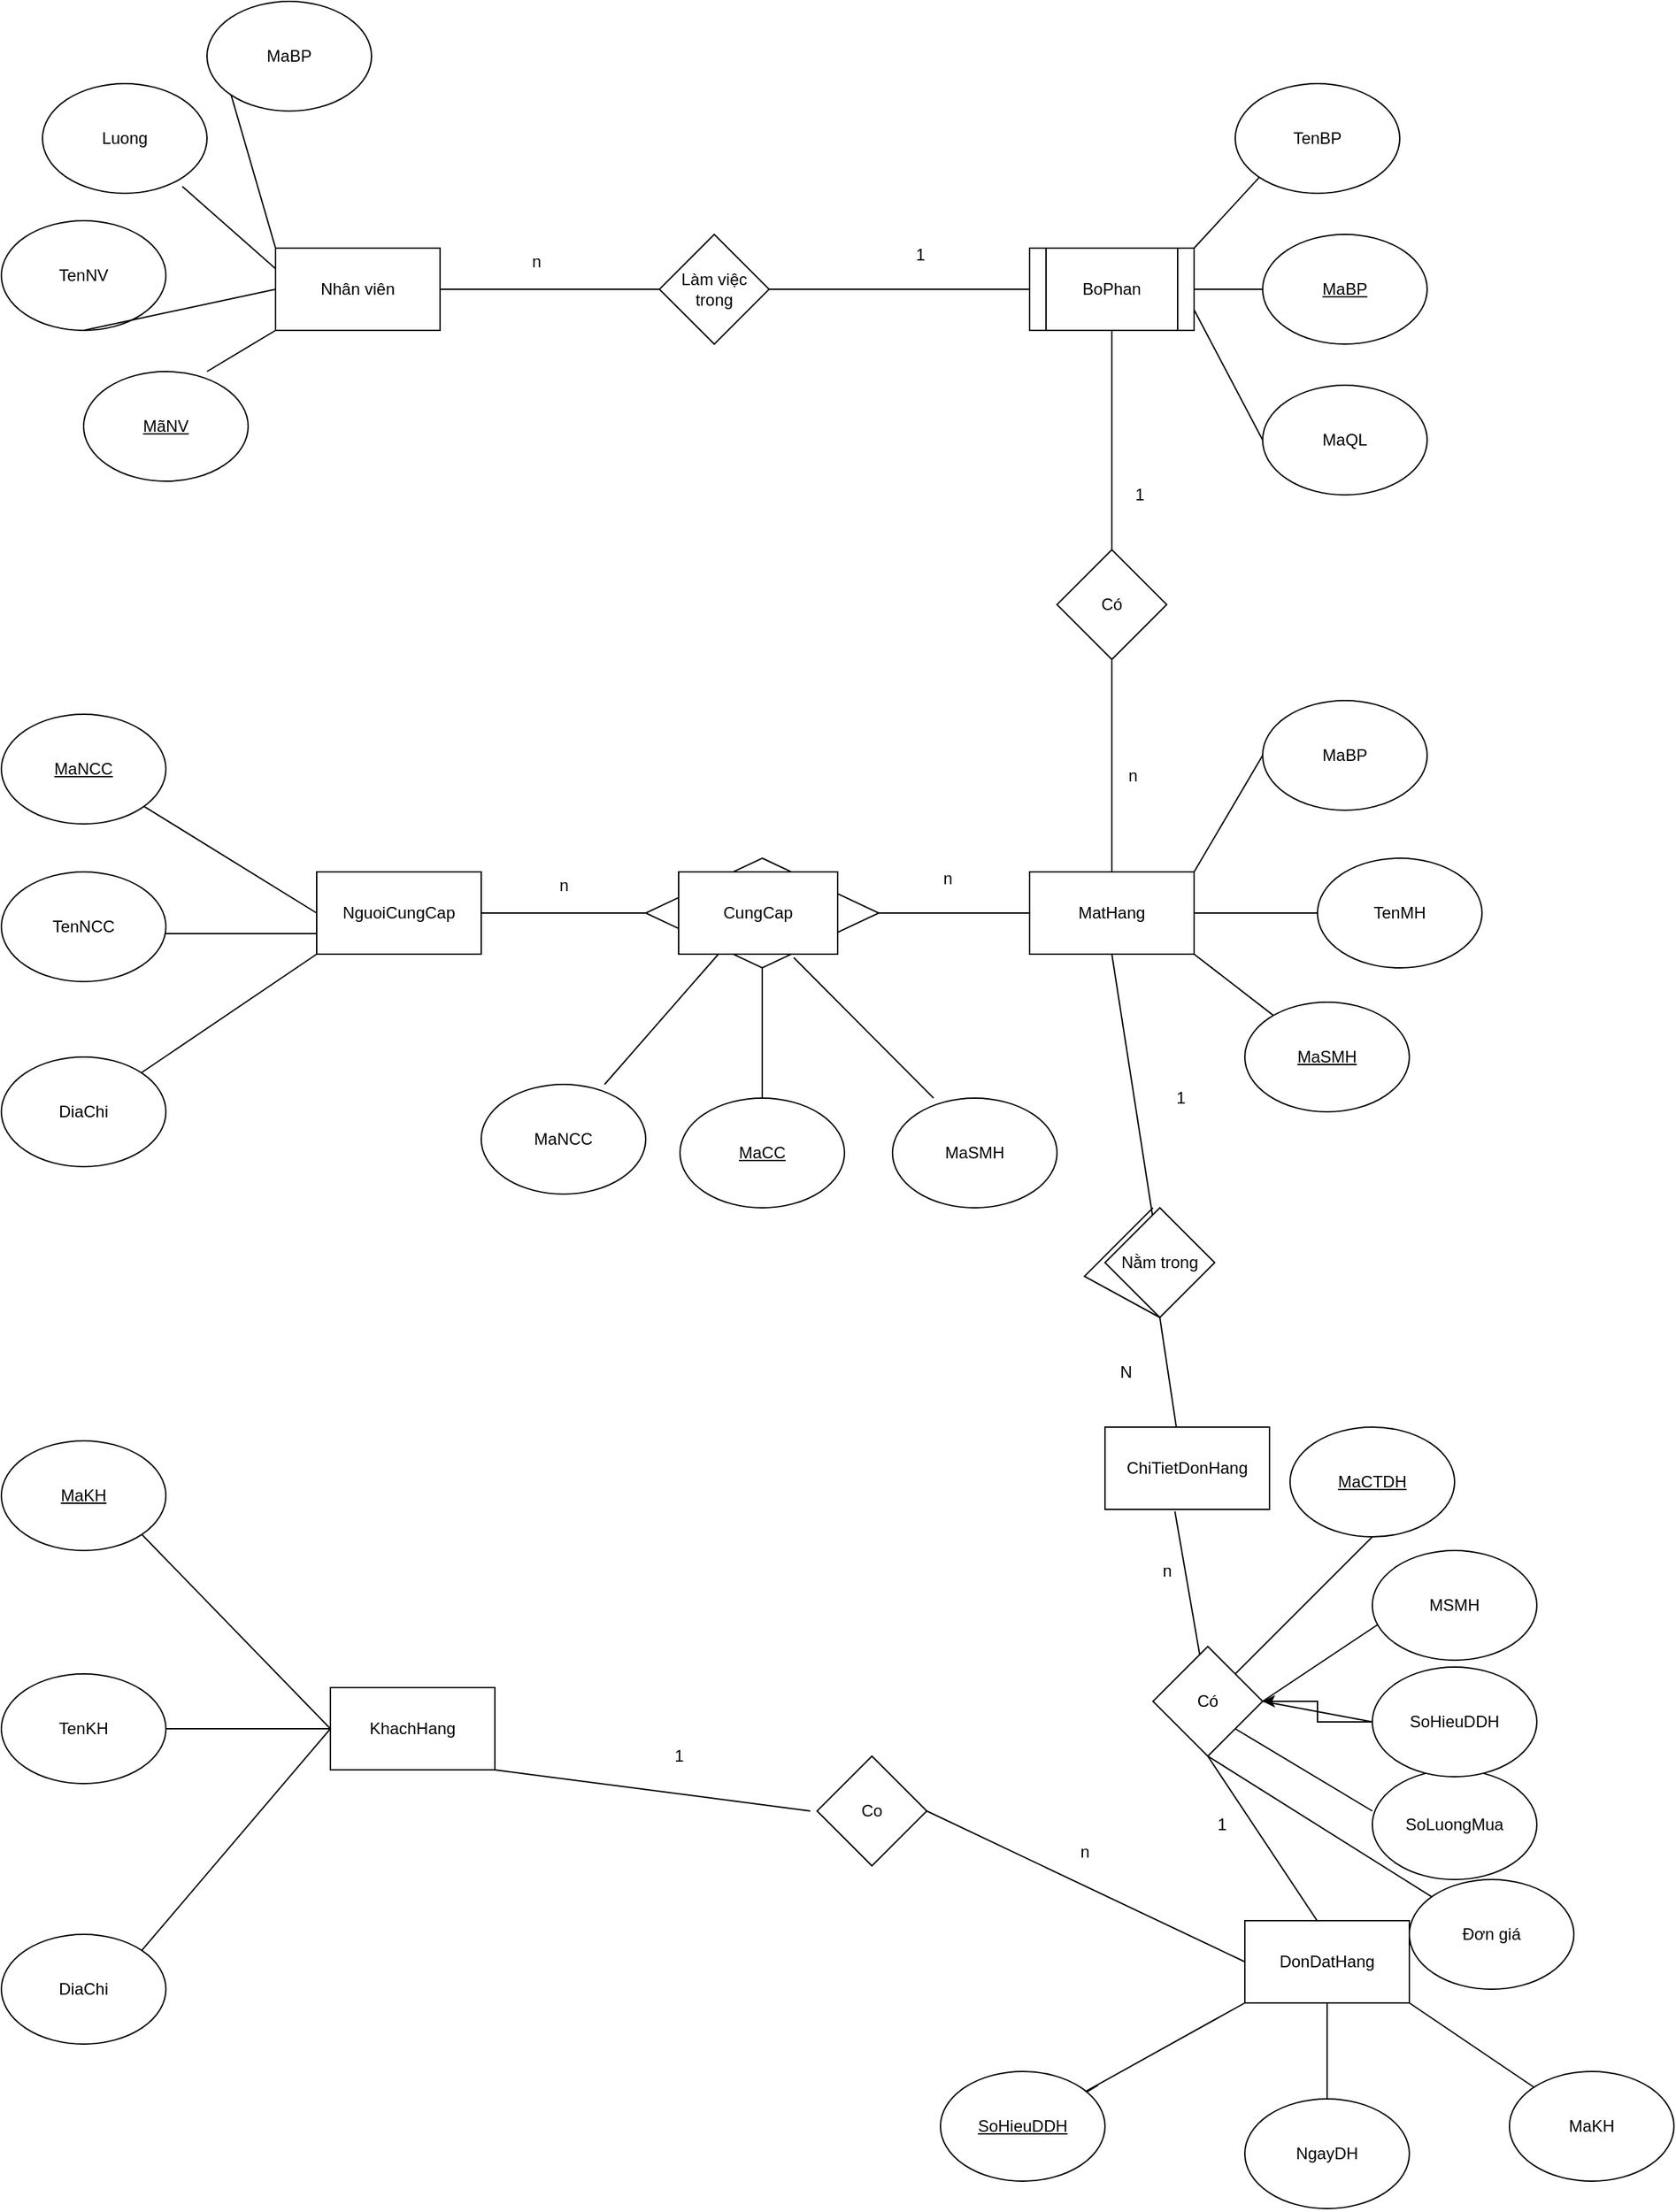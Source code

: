 <mxfile version="20.4.1" type="github">
  <diagram id="KJnayV7ZM33Jfx6mqHIE" name="Page-1">
    <mxGraphModel dx="2133" dy="2033" grid="1" gridSize="10" guides="1" tooltips="1" connect="1" arrows="1" fold="1" page="1" pageScale="1" pageWidth="827" pageHeight="1169" math="0" shadow="0">
      <root>
        <mxCell id="0" />
        <mxCell id="1" parent="0" />
        <mxCell id="iLdHwuGYIfyq-GvQSIh--1" value="Nhân viên" style="rounded=0;whiteSpace=wrap;html=1;" vertex="1" parent="1">
          <mxGeometry x="120" y="100" width="120" height="60" as="geometry" />
        </mxCell>
        <mxCell id="iLdHwuGYIfyq-GvQSIh--2" value="" style="endArrow=none;html=1;rounded=0;entryX=0;entryY=1;entryDx=0;entryDy=0;" edge="1" parent="1" target="iLdHwuGYIfyq-GvQSIh--1">
          <mxGeometry width="50" height="50" relative="1" as="geometry">
            <mxPoint x="70" y="190" as="sourcePoint" />
            <mxPoint x="440" y="210" as="targetPoint" />
            <Array as="points">
              <mxPoint x="70" y="190" />
            </Array>
          </mxGeometry>
        </mxCell>
        <mxCell id="iLdHwuGYIfyq-GvQSIh--3" value="&lt;u&gt;MãNV&lt;/u&gt;" style="ellipse;whiteSpace=wrap;html=1;" vertex="1" parent="1">
          <mxGeometry x="-20" y="190" width="120" height="80" as="geometry" />
        </mxCell>
        <mxCell id="iLdHwuGYIfyq-GvQSIh--4" value="TenNV" style="ellipse;whiteSpace=wrap;html=1;" vertex="1" parent="1">
          <mxGeometry x="-80" y="80" width="120" height="80" as="geometry" />
        </mxCell>
        <mxCell id="iLdHwuGYIfyq-GvQSIh--5" value="" style="endArrow=none;html=1;rounded=0;entryX=0;entryY=0.5;entryDx=0;entryDy=0;exitX=0.5;exitY=1;exitDx=0;exitDy=0;" edge="1" parent="1" source="iLdHwuGYIfyq-GvQSIh--4" target="iLdHwuGYIfyq-GvQSIh--1">
          <mxGeometry width="50" height="50" relative="1" as="geometry">
            <mxPoint x="410" y="260" as="sourcePoint" />
            <mxPoint x="460" y="210" as="targetPoint" />
          </mxGeometry>
        </mxCell>
        <mxCell id="iLdHwuGYIfyq-GvQSIh--6" value="Luong" style="ellipse;whiteSpace=wrap;html=1;" vertex="1" parent="1">
          <mxGeometry x="-50" y="-20" width="120" height="80" as="geometry" />
        </mxCell>
        <mxCell id="iLdHwuGYIfyq-GvQSIh--7" value="" style="endArrow=none;html=1;rounded=0;exitX=0;exitY=0.25;exitDx=0;exitDy=0;entryX=0.85;entryY=0.938;entryDx=0;entryDy=0;entryPerimeter=0;" edge="1" parent="1" source="iLdHwuGYIfyq-GvQSIh--1" target="iLdHwuGYIfyq-GvQSIh--6">
          <mxGeometry width="50" height="50" relative="1" as="geometry">
            <mxPoint x="520" y="230" as="sourcePoint" />
            <mxPoint x="570" y="180" as="targetPoint" />
          </mxGeometry>
        </mxCell>
        <mxCell id="iLdHwuGYIfyq-GvQSIh--8" value="MaBP" style="ellipse;whiteSpace=wrap;html=1;" vertex="1" parent="1">
          <mxGeometry x="70" y="-80" width="120" height="80" as="geometry" />
        </mxCell>
        <mxCell id="iLdHwuGYIfyq-GvQSIh--9" value="" style="endArrow=none;html=1;rounded=0;entryX=0;entryY=0;entryDx=0;entryDy=0;exitX=0;exitY=1;exitDx=0;exitDy=0;" edge="1" parent="1" source="iLdHwuGYIfyq-GvQSIh--8" target="iLdHwuGYIfyq-GvQSIh--1">
          <mxGeometry width="50" height="50" relative="1" as="geometry">
            <mxPoint x="520" y="230" as="sourcePoint" />
            <mxPoint x="570" y="180" as="targetPoint" />
          </mxGeometry>
        </mxCell>
        <mxCell id="iLdHwuGYIfyq-GvQSIh--10" value="Làm việc trong" style="rhombus;whiteSpace=wrap;html=1;" vertex="1" parent="1">
          <mxGeometry x="400" y="90" width="80" height="80" as="geometry" />
        </mxCell>
        <mxCell id="iLdHwuGYIfyq-GvQSIh--11" value="" style="endArrow=none;html=1;rounded=0;exitX=1;exitY=0.5;exitDx=0;exitDy=0;" edge="1" parent="1" source="iLdHwuGYIfyq-GvQSIh--1" target="iLdHwuGYIfyq-GvQSIh--10">
          <mxGeometry width="50" height="50" relative="1" as="geometry">
            <mxPoint x="520" y="230" as="sourcePoint" />
            <mxPoint x="570" y="180" as="targetPoint" />
          </mxGeometry>
        </mxCell>
        <mxCell id="iLdHwuGYIfyq-GvQSIh--12" value="n" style="text;html=1;resizable=0;autosize=1;align=center;verticalAlign=middle;points=[];fillColor=none;strokeColor=none;rounded=0;" vertex="1" parent="1">
          <mxGeometry x="295" y="95" width="30" height="30" as="geometry" />
        </mxCell>
        <mxCell id="iLdHwuGYIfyq-GvQSIh--13" value="" style="endArrow=none;html=1;rounded=0;exitX=1;exitY=0.5;exitDx=0;exitDy=0;" edge="1" parent="1" source="iLdHwuGYIfyq-GvQSIh--10">
          <mxGeometry width="50" height="50" relative="1" as="geometry">
            <mxPoint x="510" y="220" as="sourcePoint" />
            <mxPoint x="670" y="130" as="targetPoint" />
          </mxGeometry>
        </mxCell>
        <mxCell id="iLdHwuGYIfyq-GvQSIh--15" value="BoPhan" style="shape=process;whiteSpace=wrap;html=1;backgroundOutline=1;" vertex="1" parent="1">
          <mxGeometry x="670" y="100" width="120" height="60" as="geometry" />
        </mxCell>
        <mxCell id="iLdHwuGYIfyq-GvQSIh--16" value="1" style="text;html=1;resizable=0;autosize=1;align=center;verticalAlign=middle;points=[];fillColor=none;strokeColor=none;rounded=0;" vertex="1" parent="1">
          <mxGeometry x="575" y="90" width="30" height="30" as="geometry" />
        </mxCell>
        <mxCell id="iLdHwuGYIfyq-GvQSIh--17" value="MaQL" style="ellipse;whiteSpace=wrap;html=1;" vertex="1" parent="1">
          <mxGeometry x="840" y="200" width="120" height="80" as="geometry" />
        </mxCell>
        <mxCell id="iLdHwuGYIfyq-GvQSIh--18" value="&lt;u&gt;MaBP&lt;/u&gt;" style="ellipse;whiteSpace=wrap;html=1;" vertex="1" parent="1">
          <mxGeometry x="840" y="90" width="120" height="80" as="geometry" />
        </mxCell>
        <mxCell id="iLdHwuGYIfyq-GvQSIh--19" value="TenBP" style="ellipse;whiteSpace=wrap;html=1;" vertex="1" parent="1">
          <mxGeometry x="820" y="-20" width="120" height="80" as="geometry" />
        </mxCell>
        <mxCell id="iLdHwuGYIfyq-GvQSIh--20" value="" style="endArrow=none;html=1;rounded=0;exitX=1;exitY=0;exitDx=0;exitDy=0;entryX=0;entryY=1;entryDx=0;entryDy=0;" edge="1" parent="1" source="iLdHwuGYIfyq-GvQSIh--15" target="iLdHwuGYIfyq-GvQSIh--19">
          <mxGeometry width="50" height="50" relative="1" as="geometry">
            <mxPoint x="600" y="40" as="sourcePoint" />
            <mxPoint x="650" y="-10" as="targetPoint" />
          </mxGeometry>
        </mxCell>
        <mxCell id="iLdHwuGYIfyq-GvQSIh--21" value="" style="endArrow=none;html=1;rounded=0;exitX=1;exitY=0.5;exitDx=0;exitDy=0;entryX=0;entryY=0.5;entryDx=0;entryDy=0;" edge="1" parent="1" source="iLdHwuGYIfyq-GvQSIh--15" target="iLdHwuGYIfyq-GvQSIh--18">
          <mxGeometry width="50" height="50" relative="1" as="geometry">
            <mxPoint x="600" y="40" as="sourcePoint" />
            <mxPoint x="650" y="-10" as="targetPoint" />
          </mxGeometry>
        </mxCell>
        <mxCell id="iLdHwuGYIfyq-GvQSIh--22" value="" style="endArrow=none;html=1;rounded=0;exitX=1;exitY=0.75;exitDx=0;exitDy=0;entryX=0;entryY=0.5;entryDx=0;entryDy=0;" edge="1" parent="1" source="iLdHwuGYIfyq-GvQSIh--15" target="iLdHwuGYIfyq-GvQSIh--17">
          <mxGeometry width="50" height="50" relative="1" as="geometry">
            <mxPoint x="600" y="40" as="sourcePoint" />
            <mxPoint x="650" y="-10" as="targetPoint" />
          </mxGeometry>
        </mxCell>
        <mxCell id="iLdHwuGYIfyq-GvQSIh--23" value="" style="endArrow=none;html=1;rounded=0;entryX=0.5;entryY=1;entryDx=0;entryDy=0;" edge="1" parent="1" target="iLdHwuGYIfyq-GvQSIh--15">
          <mxGeometry width="50" height="50" relative="1" as="geometry">
            <mxPoint x="730" y="320" as="sourcePoint" />
            <mxPoint x="460" y="190" as="targetPoint" />
          </mxGeometry>
        </mxCell>
        <mxCell id="iLdHwuGYIfyq-GvQSIh--24" value="Có" style="rhombus;whiteSpace=wrap;html=1;" vertex="1" parent="1">
          <mxGeometry x="690" y="320" width="80" height="80" as="geometry" />
        </mxCell>
        <mxCell id="iLdHwuGYIfyq-GvQSIh--25" value="" style="endArrow=none;html=1;rounded=0;exitX=0.5;exitY=1;exitDx=0;exitDy=0;" edge="1" parent="1" source="iLdHwuGYIfyq-GvQSIh--24">
          <mxGeometry width="50" height="50" relative="1" as="geometry">
            <mxPoint x="410" y="240" as="sourcePoint" />
            <mxPoint x="730" y="560" as="targetPoint" />
          </mxGeometry>
        </mxCell>
        <mxCell id="iLdHwuGYIfyq-GvQSIh--26" value="Mat hang" style="shape=process;whiteSpace=wrap;html=1;backgroundOutline=1;" vertex="1" parent="1">
          <mxGeometry x="670" y="555" width="120" height="60" as="geometry" />
        </mxCell>
        <mxCell id="iLdHwuGYIfyq-GvQSIh--27" value="MatHang" style="rounded=0;whiteSpace=wrap;html=1;" vertex="1" parent="1">
          <mxGeometry x="670" y="555" width="120" height="60" as="geometry" />
        </mxCell>
        <mxCell id="iLdHwuGYIfyq-GvQSIh--28" value="n" style="text;html=1;resizable=0;autosize=1;align=center;verticalAlign=middle;points=[];fillColor=none;strokeColor=none;rounded=0;" vertex="1" parent="1">
          <mxGeometry x="730" y="470" width="30" height="30" as="geometry" />
        </mxCell>
        <mxCell id="iLdHwuGYIfyq-GvQSIh--29" value="1" style="text;html=1;resizable=0;autosize=1;align=center;verticalAlign=middle;points=[];fillColor=none;strokeColor=none;rounded=0;" vertex="1" parent="1">
          <mxGeometry x="735" y="265" width="30" height="30" as="geometry" />
        </mxCell>
        <mxCell id="iLdHwuGYIfyq-GvQSIh--30" value="" style="endArrow=none;html=1;rounded=0;exitX=1;exitY=0;exitDx=0;exitDy=0;" edge="1" parent="1" source="iLdHwuGYIfyq-GvQSIh--27">
          <mxGeometry width="50" height="50" relative="1" as="geometry">
            <mxPoint x="410" y="380" as="sourcePoint" />
            <mxPoint x="840" y="470" as="targetPoint" />
          </mxGeometry>
        </mxCell>
        <mxCell id="iLdHwuGYIfyq-GvQSIh--31" value="" style="endArrow=none;html=1;rounded=0;exitX=1;exitY=0.5;exitDx=0;exitDy=0;" edge="1" parent="1" source="iLdHwuGYIfyq-GvQSIh--27">
          <mxGeometry width="50" height="50" relative="1" as="geometry">
            <mxPoint x="410" y="380" as="sourcePoint" />
            <mxPoint x="880" y="585" as="targetPoint" />
          </mxGeometry>
        </mxCell>
        <mxCell id="iLdHwuGYIfyq-GvQSIh--32" value="" style="endArrow=none;html=1;rounded=0;exitX=1;exitY=1;exitDx=0;exitDy=0;" edge="1" parent="1" source="iLdHwuGYIfyq-GvQSIh--27" target="iLdHwuGYIfyq-GvQSIh--33">
          <mxGeometry width="50" height="50" relative="1" as="geometry">
            <mxPoint x="410" y="380" as="sourcePoint" />
            <mxPoint x="840" y="680" as="targetPoint" />
          </mxGeometry>
        </mxCell>
        <mxCell id="iLdHwuGYIfyq-GvQSIh--33" value="&lt;u&gt;MaSMH&lt;/u&gt;" style="ellipse;whiteSpace=wrap;html=1;" vertex="1" parent="1">
          <mxGeometry x="827" y="650" width="120" height="80" as="geometry" />
        </mxCell>
        <mxCell id="iLdHwuGYIfyq-GvQSIh--34" value="TenMH" style="ellipse;whiteSpace=wrap;html=1;" vertex="1" parent="1">
          <mxGeometry x="880" y="545" width="120" height="80" as="geometry" />
        </mxCell>
        <mxCell id="iLdHwuGYIfyq-GvQSIh--35" value="MaBP" style="ellipse;whiteSpace=wrap;html=1;" vertex="1" parent="1">
          <mxGeometry x="840" y="430" width="120" height="80" as="geometry" />
        </mxCell>
        <mxCell id="iLdHwuGYIfyq-GvQSIh--36" value="" style="rhombus;whiteSpace=wrap;html=1;" vertex="1" parent="1">
          <mxGeometry x="390" y="545" width="170" height="80" as="geometry" />
        </mxCell>
        <mxCell id="iLdHwuGYIfyq-GvQSIh--37" value="CungCap" style="rounded=0;whiteSpace=wrap;html=1;" vertex="1" parent="1">
          <mxGeometry x="414" y="555" width="116" height="60" as="geometry" />
        </mxCell>
        <mxCell id="iLdHwuGYIfyq-GvQSIh--38" value="" style="endArrow=none;html=1;rounded=0;exitX=0;exitY=0.5;exitDx=0;exitDy=0;entryX=1;entryY=0.5;entryDx=0;entryDy=0;" edge="1" parent="1" source="iLdHwuGYIfyq-GvQSIh--27" target="iLdHwuGYIfyq-GvQSIh--36">
          <mxGeometry width="50" height="50" relative="1" as="geometry">
            <mxPoint x="410" y="500" as="sourcePoint" />
            <mxPoint x="460" y="450" as="targetPoint" />
          </mxGeometry>
        </mxCell>
        <mxCell id="iLdHwuGYIfyq-GvQSIh--39" value="" style="endArrow=none;html=1;rounded=0;exitX=0;exitY=0.5;exitDx=0;exitDy=0;" edge="1" parent="1" source="iLdHwuGYIfyq-GvQSIh--36" target="iLdHwuGYIfyq-GvQSIh--40">
          <mxGeometry width="50" height="50" relative="1" as="geometry">
            <mxPoint x="410" y="500" as="sourcePoint" />
            <mxPoint x="250" y="585" as="targetPoint" />
          </mxGeometry>
        </mxCell>
        <mxCell id="iLdHwuGYIfyq-GvQSIh--40" value="NguoiCungCap" style="rounded=0;whiteSpace=wrap;html=1;" vertex="1" parent="1">
          <mxGeometry x="150" y="555" width="120" height="60" as="geometry" />
        </mxCell>
        <mxCell id="iLdHwuGYIfyq-GvQSIh--41" value="n" style="text;html=1;resizable=0;autosize=1;align=center;verticalAlign=middle;points=[];fillColor=none;strokeColor=none;rounded=0;" vertex="1" parent="1">
          <mxGeometry x="315" y="550" width="30" height="30" as="geometry" />
        </mxCell>
        <mxCell id="iLdHwuGYIfyq-GvQSIh--42" value="n" style="text;html=1;resizable=0;autosize=1;align=center;verticalAlign=middle;points=[];fillColor=none;strokeColor=none;rounded=0;" vertex="1" parent="1">
          <mxGeometry x="595" y="545" width="30" height="30" as="geometry" />
        </mxCell>
        <mxCell id="iLdHwuGYIfyq-GvQSIh--43" value="" style="endArrow=none;html=1;rounded=0;exitX=0;exitY=0.75;exitDx=0;exitDy=0;" edge="1" parent="1" source="iLdHwuGYIfyq-GvQSIh--40">
          <mxGeometry width="50" height="50" relative="1" as="geometry">
            <mxPoint x="410" y="490" as="sourcePoint" />
            <mxPoint x="40" y="600" as="targetPoint" />
          </mxGeometry>
        </mxCell>
        <mxCell id="iLdHwuGYIfyq-GvQSIh--44" value="" style="endArrow=none;html=1;rounded=0;exitX=0;exitY=0.5;exitDx=0;exitDy=0;" edge="1" parent="1" source="iLdHwuGYIfyq-GvQSIh--40" target="iLdHwuGYIfyq-GvQSIh--45">
          <mxGeometry width="50" height="50" relative="1" as="geometry">
            <mxPoint x="410" y="490" as="sourcePoint" />
            <mxPoint x="40" y="510" as="targetPoint" />
          </mxGeometry>
        </mxCell>
        <mxCell id="iLdHwuGYIfyq-GvQSIh--45" value="&lt;u&gt;MaNCC&lt;/u&gt;" style="ellipse;whiteSpace=wrap;html=1;" vertex="1" parent="1">
          <mxGeometry x="-80" y="440" width="120" height="80" as="geometry" />
        </mxCell>
        <mxCell id="iLdHwuGYIfyq-GvQSIh--46" value="TenNCC" style="ellipse;whiteSpace=wrap;html=1;" vertex="1" parent="1">
          <mxGeometry x="-80" y="555" width="120" height="80" as="geometry" />
        </mxCell>
        <mxCell id="iLdHwuGYIfyq-GvQSIh--47" value="DiaChi" style="ellipse;whiteSpace=wrap;html=1;" vertex="1" parent="1">
          <mxGeometry x="-80" y="690" width="120" height="80" as="geometry" />
        </mxCell>
        <mxCell id="iLdHwuGYIfyq-GvQSIh--48" value="" style="endArrow=none;html=1;rounded=0;exitX=0;exitY=1;exitDx=0;exitDy=0;" edge="1" parent="1" source="iLdHwuGYIfyq-GvQSIh--40" target="iLdHwuGYIfyq-GvQSIh--47">
          <mxGeometry width="50" height="50" relative="1" as="geometry">
            <mxPoint x="410" y="490" as="sourcePoint" />
            <mxPoint x="460" y="440" as="targetPoint" />
          </mxGeometry>
        </mxCell>
        <mxCell id="iLdHwuGYIfyq-GvQSIh--49" value="" style="endArrow=none;html=1;rounded=0;entryX=0.25;entryY=1;entryDx=0;entryDy=0;" edge="1" parent="1" target="iLdHwuGYIfyq-GvQSIh--37">
          <mxGeometry width="50" height="50" relative="1" as="geometry">
            <mxPoint x="360" y="710" as="sourcePoint" />
            <mxPoint x="460" y="580" as="targetPoint" />
          </mxGeometry>
        </mxCell>
        <mxCell id="iLdHwuGYIfyq-GvQSIh--50" value="" style="endArrow=none;html=1;rounded=0;exitX=0.5;exitY=1;exitDx=0;exitDy=0;" edge="1" parent="1" source="iLdHwuGYIfyq-GvQSIh--36">
          <mxGeometry width="50" height="50" relative="1" as="geometry">
            <mxPoint x="410" y="630" as="sourcePoint" />
            <mxPoint x="475" y="720" as="targetPoint" />
          </mxGeometry>
        </mxCell>
        <mxCell id="iLdHwuGYIfyq-GvQSIh--51" value="" style="endArrow=none;html=1;rounded=0;entryX=0.635;entryY=0.906;entryDx=0;entryDy=0;entryPerimeter=0;" edge="1" parent="1" target="iLdHwuGYIfyq-GvQSIh--36">
          <mxGeometry width="50" height="50" relative="1" as="geometry">
            <mxPoint x="600" y="720" as="sourcePoint" />
            <mxPoint x="560" y="660" as="targetPoint" />
          </mxGeometry>
        </mxCell>
        <mxCell id="iLdHwuGYIfyq-GvQSIh--52" value="MaNCC" style="ellipse;whiteSpace=wrap;html=1;" vertex="1" parent="1">
          <mxGeometry x="270" y="710" width="120" height="80" as="geometry" />
        </mxCell>
        <mxCell id="iLdHwuGYIfyq-GvQSIh--53" value="&lt;u&gt;MaCC&lt;/u&gt;" style="ellipse;whiteSpace=wrap;html=1;" vertex="1" parent="1">
          <mxGeometry x="415" y="720" width="120" height="80" as="geometry" />
        </mxCell>
        <mxCell id="iLdHwuGYIfyq-GvQSIh--54" value="MaSMH" style="ellipse;whiteSpace=wrap;html=1;" vertex="1" parent="1">
          <mxGeometry x="570" y="720" width="120" height="80" as="geometry" />
        </mxCell>
        <mxCell id="iLdHwuGYIfyq-GvQSIh--55" value="TenKH" style="ellipse;whiteSpace=wrap;html=1;" vertex="1" parent="1">
          <mxGeometry x="-80" y="1140" width="120" height="80" as="geometry" />
        </mxCell>
        <mxCell id="iLdHwuGYIfyq-GvQSIh--56" value="KhachHang" style="rounded=0;whiteSpace=wrap;html=1;" vertex="1" parent="1">
          <mxGeometry x="160" y="1150" width="120" height="60" as="geometry" />
        </mxCell>
        <mxCell id="iLdHwuGYIfyq-GvQSIh--57" value="&lt;u&gt;MaKH&lt;/u&gt;" style="ellipse;whiteSpace=wrap;html=1;" vertex="1" parent="1">
          <mxGeometry x="-80" y="970" width="120" height="80" as="geometry" />
        </mxCell>
        <mxCell id="iLdHwuGYIfyq-GvQSIh--58" value="DiaChi" style="ellipse;whiteSpace=wrap;html=1;" vertex="1" parent="1">
          <mxGeometry x="-80" y="1330" width="120" height="80" as="geometry" />
        </mxCell>
        <mxCell id="iLdHwuGYIfyq-GvQSIh--59" value="" style="endArrow=none;html=1;rounded=0;exitX=0;exitY=0.5;exitDx=0;exitDy=0;entryX=1;entryY=1;entryDx=0;entryDy=0;" edge="1" parent="1" source="iLdHwuGYIfyq-GvQSIh--56" target="iLdHwuGYIfyq-GvQSIh--57">
          <mxGeometry width="50" height="50" relative="1" as="geometry">
            <mxPoint x="150" y="1180" as="sourcePoint" />
            <mxPoint x="460" y="1170" as="targetPoint" />
          </mxGeometry>
        </mxCell>
        <mxCell id="iLdHwuGYIfyq-GvQSIh--60" value="" style="endArrow=none;html=1;rounded=0;exitX=0;exitY=0.5;exitDx=0;exitDy=0;entryX=1;entryY=0.5;entryDx=0;entryDy=0;" edge="1" parent="1" source="iLdHwuGYIfyq-GvQSIh--56" target="iLdHwuGYIfyq-GvQSIh--55">
          <mxGeometry width="50" height="50" relative="1" as="geometry">
            <mxPoint x="410" y="1220" as="sourcePoint" />
            <mxPoint x="460" y="1170" as="targetPoint" />
          </mxGeometry>
        </mxCell>
        <mxCell id="iLdHwuGYIfyq-GvQSIh--61" value="" style="endArrow=none;html=1;rounded=0;exitX=0;exitY=0.5;exitDx=0;exitDy=0;entryX=1;entryY=0;entryDx=0;entryDy=0;" edge="1" parent="1" source="iLdHwuGYIfyq-GvQSIh--56" target="iLdHwuGYIfyq-GvQSIh--58">
          <mxGeometry width="50" height="50" relative="1" as="geometry">
            <mxPoint x="410" y="1220" as="sourcePoint" />
            <mxPoint x="460" y="1170" as="targetPoint" />
          </mxGeometry>
        </mxCell>
        <mxCell id="iLdHwuGYIfyq-GvQSIh--62" value="DonDatHang" style="rounded=0;whiteSpace=wrap;html=1;" vertex="1" parent="1">
          <mxGeometry x="827" y="1320" width="120" height="60" as="geometry" />
        </mxCell>
        <mxCell id="iLdHwuGYIfyq-GvQSIh--63" value="Co" style="rhombus;whiteSpace=wrap;html=1;" vertex="1" parent="1">
          <mxGeometry x="515" y="1200" width="80" height="80" as="geometry" />
        </mxCell>
        <mxCell id="iLdHwuGYIfyq-GvQSIh--64" value="" style="endArrow=none;html=1;rounded=0;entryX=1;entryY=1;entryDx=0;entryDy=0;" edge="1" parent="1" target="iLdHwuGYIfyq-GvQSIh--56">
          <mxGeometry width="50" height="50" relative="1" as="geometry">
            <mxPoint x="510" y="1240" as="sourcePoint" />
            <mxPoint x="560" y="1220" as="targetPoint" />
          </mxGeometry>
        </mxCell>
        <mxCell id="iLdHwuGYIfyq-GvQSIh--65" value="" style="endArrow=none;html=1;rounded=0;exitX=0;exitY=0.5;exitDx=0;exitDy=0;entryX=1;entryY=0.5;entryDx=0;entryDy=0;" edge="1" parent="1" source="iLdHwuGYIfyq-GvQSIh--62" target="iLdHwuGYIfyq-GvQSIh--63">
          <mxGeometry width="50" height="50" relative="1" as="geometry">
            <mxPoint x="480" y="1270" as="sourcePoint" />
            <mxPoint x="530" y="1220" as="targetPoint" />
          </mxGeometry>
        </mxCell>
        <mxCell id="iLdHwuGYIfyq-GvQSIh--66" value="1" style="text;html=1;resizable=0;autosize=1;align=center;verticalAlign=middle;points=[];fillColor=none;strokeColor=none;rounded=0;" vertex="1" parent="1">
          <mxGeometry x="399" y="1185" width="30" height="30" as="geometry" />
        </mxCell>
        <mxCell id="iLdHwuGYIfyq-GvQSIh--67" value="n" style="text;html=1;resizable=0;autosize=1;align=center;verticalAlign=middle;points=[];fillColor=none;strokeColor=none;rounded=0;" vertex="1" parent="1">
          <mxGeometry x="695" y="1255" width="30" height="30" as="geometry" />
        </mxCell>
        <mxCell id="iLdHwuGYIfyq-GvQSIh--68" value="" style="endArrow=none;html=1;rounded=0;exitX=0;exitY=1;exitDx=0;exitDy=0;startArrow=none;" edge="1" parent="1" source="iLdHwuGYIfyq-GvQSIh--72">
          <mxGeometry width="50" height="50" relative="1" as="geometry">
            <mxPoint x="470" y="1270" as="sourcePoint" />
            <mxPoint x="720" y="1440" as="targetPoint" />
          </mxGeometry>
        </mxCell>
        <mxCell id="iLdHwuGYIfyq-GvQSIh--69" value="" style="endArrow=none;html=1;rounded=0;exitX=1;exitY=1;exitDx=0;exitDy=0;" edge="1" parent="1" source="iLdHwuGYIfyq-GvQSIh--62" target="iLdHwuGYIfyq-GvQSIh--71">
          <mxGeometry width="50" height="50" relative="1" as="geometry">
            <mxPoint x="470" y="1270" as="sourcePoint" />
            <mxPoint x="1040" y="1440" as="targetPoint" />
          </mxGeometry>
        </mxCell>
        <mxCell id="iLdHwuGYIfyq-GvQSIh--70" value="" style="endArrow=none;html=1;rounded=0;exitX=0.5;exitY=1;exitDx=0;exitDy=0;startArrow=none;" edge="1" parent="1" source="iLdHwuGYIfyq-GvQSIh--74">
          <mxGeometry width="50" height="50" relative="1" as="geometry">
            <mxPoint x="470" y="1270" as="sourcePoint" />
            <mxPoint x="887" y="1470" as="targetPoint" />
          </mxGeometry>
        </mxCell>
        <mxCell id="iLdHwuGYIfyq-GvQSIh--71" value="MaKH" style="ellipse;whiteSpace=wrap;html=1;" vertex="1" parent="1">
          <mxGeometry x="1020" y="1430" width="120" height="80" as="geometry" />
        </mxCell>
        <mxCell id="iLdHwuGYIfyq-GvQSIh--72" value="&lt;u&gt;SoHieuDDH&lt;/u&gt;" style="ellipse;whiteSpace=wrap;html=1;" vertex="1" parent="1">
          <mxGeometry x="605" y="1430" width="120" height="80" as="geometry" />
        </mxCell>
        <mxCell id="iLdHwuGYIfyq-GvQSIh--73" value="" style="endArrow=none;html=1;rounded=0;exitX=0;exitY=1;exitDx=0;exitDy=0;" edge="1" parent="1" source="iLdHwuGYIfyq-GvQSIh--62" target="iLdHwuGYIfyq-GvQSIh--72">
          <mxGeometry width="50" height="50" relative="1" as="geometry">
            <mxPoint x="827" y="1380" as="sourcePoint" />
            <mxPoint x="720" y="1440" as="targetPoint" />
          </mxGeometry>
        </mxCell>
        <mxCell id="iLdHwuGYIfyq-GvQSIh--74" value="NgayDH" style="ellipse;whiteSpace=wrap;html=1;" vertex="1" parent="1">
          <mxGeometry x="827" y="1450" width="120" height="80" as="geometry" />
        </mxCell>
        <mxCell id="iLdHwuGYIfyq-GvQSIh--75" value="" style="endArrow=none;html=1;rounded=0;exitX=0.5;exitY=1;exitDx=0;exitDy=0;" edge="1" parent="1" source="iLdHwuGYIfyq-GvQSIh--62" target="iLdHwuGYIfyq-GvQSIh--74">
          <mxGeometry width="50" height="50" relative="1" as="geometry">
            <mxPoint x="887" y="1380" as="sourcePoint" />
            <mxPoint x="887" y="1470" as="targetPoint" />
          </mxGeometry>
        </mxCell>
        <mxCell id="iLdHwuGYIfyq-GvQSIh--76" value="" style="endArrow=none;html=1;rounded=0;entryX=0.5;entryY=1;entryDx=0;entryDy=0;startArrow=none;" edge="1" parent="1" source="iLdHwuGYIfyq-GvQSIh--77" target="iLdHwuGYIfyq-GvQSIh--27">
          <mxGeometry width="50" height="50" relative="1" as="geometry">
            <mxPoint x="760" y="800" as="sourcePoint" />
            <mxPoint x="550" y="990" as="targetPoint" />
          </mxGeometry>
        </mxCell>
        <mxCell id="iLdHwuGYIfyq-GvQSIh--77" value="Nằm trong" style="rhombus;whiteSpace=wrap;html=1;" vertex="1" parent="1">
          <mxGeometry x="725" y="800" width="80" height="80" as="geometry" />
        </mxCell>
        <mxCell id="iLdHwuGYIfyq-GvQSIh--78" value="" style="endArrow=none;html=1;rounded=0;entryX=0.5;entryY=1;entryDx=0;entryDy=0;" edge="1" parent="1" target="iLdHwuGYIfyq-GvQSIh--77">
          <mxGeometry width="50" height="50" relative="1" as="geometry">
            <mxPoint x="760" y="800" as="sourcePoint" />
            <mxPoint x="730" y="615" as="targetPoint" />
            <Array as="points">
              <mxPoint x="710" y="850" />
            </Array>
          </mxGeometry>
        </mxCell>
        <mxCell id="iLdHwuGYIfyq-GvQSIh--79" value="" style="endArrow=none;html=1;rounded=0;entryX=0.5;entryY=1;entryDx=0;entryDy=0;exitX=0.433;exitY=-0.008;exitDx=0;exitDy=0;exitPerimeter=0;" edge="1" parent="1" source="iLdHwuGYIfyq-GvQSIh--80" target="iLdHwuGYIfyq-GvQSIh--77">
          <mxGeometry width="50" height="50" relative="1" as="geometry">
            <mxPoint x="780" y="950" as="sourcePoint" />
            <mxPoint x="750" y="890" as="targetPoint" />
          </mxGeometry>
        </mxCell>
        <mxCell id="iLdHwuGYIfyq-GvQSIh--80" value="ChiTietDonHang" style="rounded=0;whiteSpace=wrap;html=1;" vertex="1" parent="1">
          <mxGeometry x="725" y="960" width="120" height="60" as="geometry" />
        </mxCell>
        <mxCell id="iLdHwuGYIfyq-GvQSIh--81" value="" style="endArrow=none;html=1;rounded=0;exitX=0.425;exitY=1.025;exitDx=0;exitDy=0;exitPerimeter=0;" edge="1" parent="1" source="iLdHwuGYIfyq-GvQSIh--80" target="iLdHwuGYIfyq-GvQSIh--82">
          <mxGeometry width="50" height="50" relative="1" as="geometry">
            <mxPoint x="510" y="1040" as="sourcePoint" />
            <mxPoint x="560" y="990" as="targetPoint" />
          </mxGeometry>
        </mxCell>
        <mxCell id="iLdHwuGYIfyq-GvQSIh--82" value="Có" style="rhombus;whiteSpace=wrap;html=1;" vertex="1" parent="1">
          <mxGeometry x="760" y="1120" width="80" height="80" as="geometry" />
        </mxCell>
        <mxCell id="iLdHwuGYIfyq-GvQSIh--83" value="" style="endArrow=none;html=1;rounded=0;exitX=0.5;exitY=1;exitDx=0;exitDy=0;entryX=0.442;entryY=0.008;entryDx=0;entryDy=0;entryPerimeter=0;" edge="1" parent="1" source="iLdHwuGYIfyq-GvQSIh--82" target="iLdHwuGYIfyq-GvQSIh--62">
          <mxGeometry width="50" height="50" relative="1" as="geometry">
            <mxPoint x="510" y="1040" as="sourcePoint" />
            <mxPoint x="880" y="1310" as="targetPoint" />
          </mxGeometry>
        </mxCell>
        <mxCell id="iLdHwuGYIfyq-GvQSIh--84" value="" style="endArrow=none;html=1;rounded=0;exitX=1;exitY=0;exitDx=0;exitDy=0;" edge="1" parent="1" source="iLdHwuGYIfyq-GvQSIh--82">
          <mxGeometry width="50" height="50" relative="1" as="geometry">
            <mxPoint x="510" y="1140" as="sourcePoint" />
            <mxPoint x="920" y="1040" as="targetPoint" />
          </mxGeometry>
        </mxCell>
        <mxCell id="iLdHwuGYIfyq-GvQSIh--85" value="" style="endArrow=none;html=1;rounded=0;exitX=1;exitY=0.5;exitDx=0;exitDy=0;" edge="1" parent="1" source="iLdHwuGYIfyq-GvQSIh--82">
          <mxGeometry width="50" height="50" relative="1" as="geometry">
            <mxPoint x="490" y="1140" as="sourcePoint" />
            <mxPoint x="930" y="1100" as="targetPoint" />
          </mxGeometry>
        </mxCell>
        <mxCell id="iLdHwuGYIfyq-GvQSIh--86" value="" style="endArrow=none;html=1;rounded=0;exitX=1;exitY=0.5;exitDx=0;exitDy=0;entryX=0;entryY=0.5;entryDx=0;entryDy=0;" edge="1" parent="1" source="iLdHwuGYIfyq-GvQSIh--82" target="iLdHwuGYIfyq-GvQSIh--91">
          <mxGeometry width="50" height="50" relative="1" as="geometry">
            <mxPoint x="490" y="1140" as="sourcePoint" />
            <mxPoint x="920" y="1190" as="targetPoint" />
          </mxGeometry>
        </mxCell>
        <mxCell id="iLdHwuGYIfyq-GvQSIh--87" value="" style="endArrow=none;html=1;rounded=0;exitX=1;exitY=1;exitDx=0;exitDy=0;" edge="1" parent="1" source="iLdHwuGYIfyq-GvQSIh--82">
          <mxGeometry width="50" height="50" relative="1" as="geometry">
            <mxPoint x="490" y="1140" as="sourcePoint" />
            <mxPoint x="920" y="1240" as="targetPoint" />
          </mxGeometry>
        </mxCell>
        <mxCell id="iLdHwuGYIfyq-GvQSIh--88" value="" style="endArrow=none;html=1;rounded=0;exitX=0.5;exitY=1;exitDx=0;exitDy=0;" edge="1" parent="1" source="iLdHwuGYIfyq-GvQSIh--82" target="iLdHwuGYIfyq-GvQSIh--89">
          <mxGeometry width="50" height="50" relative="1" as="geometry">
            <mxPoint x="490" y="1140" as="sourcePoint" />
            <mxPoint x="910" y="1280" as="targetPoint" />
          </mxGeometry>
        </mxCell>
        <mxCell id="iLdHwuGYIfyq-GvQSIh--89" value="Đơn giá" style="ellipse;whiteSpace=wrap;html=1;" vertex="1" parent="1">
          <mxGeometry x="947" y="1290" width="120" height="80" as="geometry" />
        </mxCell>
        <mxCell id="iLdHwuGYIfyq-GvQSIh--90" value="SoLuongMua" style="ellipse;whiteSpace=wrap;html=1;" vertex="1" parent="1">
          <mxGeometry x="920" y="1210" width="120" height="80" as="geometry" />
        </mxCell>
        <mxCell id="iLdHwuGYIfyq-GvQSIh--92" value="" style="edgeStyle=orthogonalEdgeStyle;rounded=0;orthogonalLoop=1;jettySize=auto;html=1;" edge="1" parent="1" source="iLdHwuGYIfyq-GvQSIh--91" target="iLdHwuGYIfyq-GvQSIh--82">
          <mxGeometry relative="1" as="geometry" />
        </mxCell>
        <mxCell id="iLdHwuGYIfyq-GvQSIh--91" value="SoHieuDDH" style="ellipse;whiteSpace=wrap;html=1;" vertex="1" parent="1">
          <mxGeometry x="920" y="1135" width="120" height="80" as="geometry" />
        </mxCell>
        <mxCell id="iLdHwuGYIfyq-GvQSIh--93" value="&lt;u&gt;MaCTDH&lt;/u&gt;" style="ellipse;whiteSpace=wrap;html=1;" vertex="1" parent="1">
          <mxGeometry x="860" y="960" width="120" height="80" as="geometry" />
        </mxCell>
        <mxCell id="iLdHwuGYIfyq-GvQSIh--94" value="MSMH" style="ellipse;whiteSpace=wrap;html=1;" vertex="1" parent="1">
          <mxGeometry x="920" y="1050" width="120" height="80" as="geometry" />
        </mxCell>
        <mxCell id="iLdHwuGYIfyq-GvQSIh--95" value="N" style="text;html=1;resizable=0;autosize=1;align=center;verticalAlign=middle;points=[];fillColor=none;strokeColor=none;rounded=0;" vertex="1" parent="1">
          <mxGeometry x="725" y="905" width="30" height="30" as="geometry" />
        </mxCell>
        <mxCell id="iLdHwuGYIfyq-GvQSIh--97" value="1" style="text;html=1;resizable=0;autosize=1;align=center;verticalAlign=middle;points=[];fillColor=none;strokeColor=none;rounded=0;" vertex="1" parent="1">
          <mxGeometry x="765" y="705" width="30" height="30" as="geometry" />
        </mxCell>
        <mxCell id="iLdHwuGYIfyq-GvQSIh--98" value="n" style="text;html=1;resizable=0;autosize=1;align=center;verticalAlign=middle;points=[];fillColor=none;strokeColor=none;rounded=0;" vertex="1" parent="1">
          <mxGeometry x="755" y="1050" width="30" height="30" as="geometry" />
        </mxCell>
        <mxCell id="iLdHwuGYIfyq-GvQSIh--99" value="1" style="text;html=1;resizable=0;autosize=1;align=center;verticalAlign=middle;points=[];fillColor=none;strokeColor=none;rounded=0;" vertex="1" parent="1">
          <mxGeometry x="795" y="1235" width="30" height="30" as="geometry" />
        </mxCell>
      </root>
    </mxGraphModel>
  </diagram>
</mxfile>
